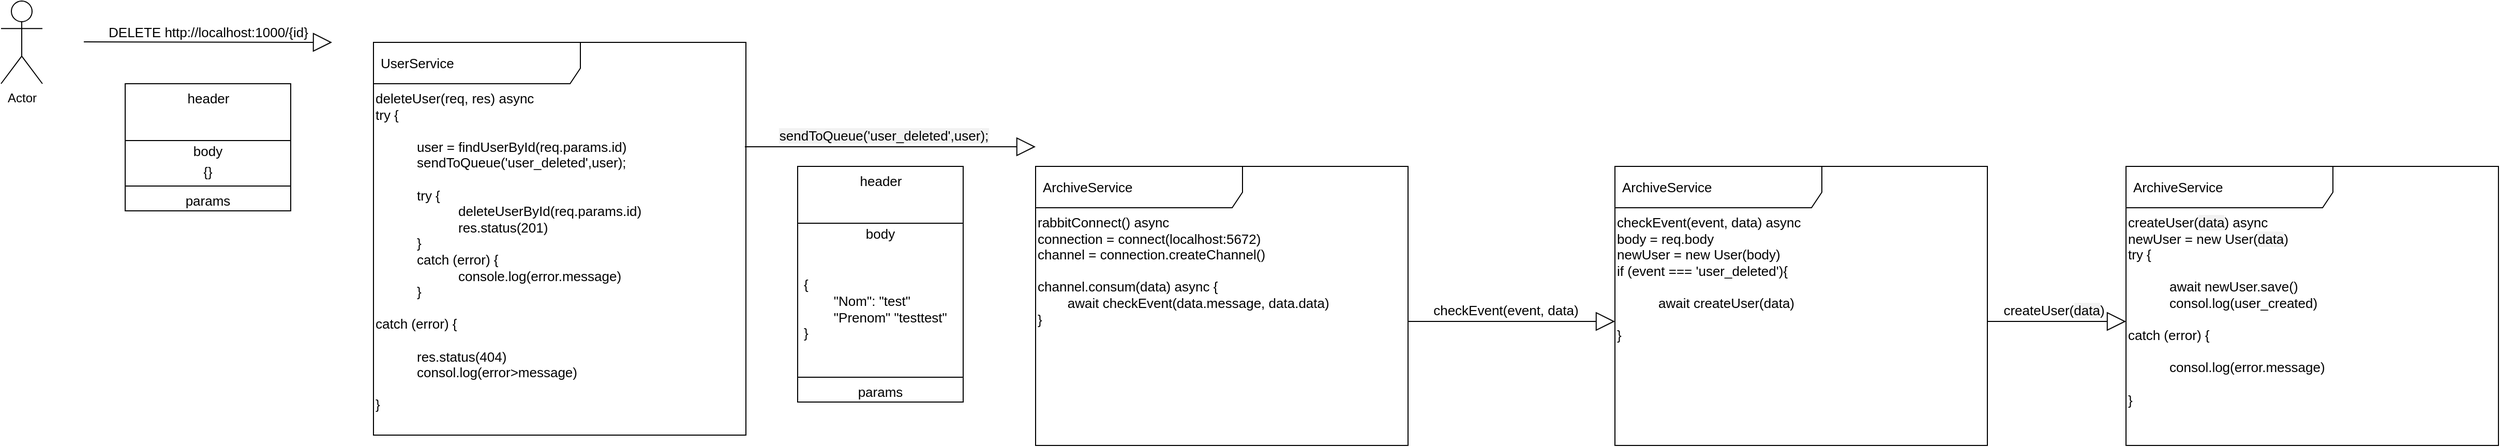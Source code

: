 <mxfile>
    <diagram id="wMarcMbl7NULjgTWVUC3" name="Page-1">
        <mxGraphModel dx="1318" dy="800" grid="1" gridSize="10" guides="1" tooltips="1" connect="1" arrows="1" fold="1" page="1" pageScale="1" pageWidth="827" pageHeight="1169" math="0" shadow="0">
            <root>
                <mxCell id="0"/>
                <mxCell id="1" parent="0"/>
                <mxCell id="13" value="UserService" style="shape=umlFrame;whiteSpace=wrap;html=1;width=200;height=40;boundedLbl=1;verticalAlign=middle;align=left;spacingLeft=5;fontSize=13;" parent="1" vertex="1">
                    <mxGeometry x="400" y="120" width="360" height="380" as="geometry"/>
                </mxCell>
                <mxCell id="2" value="Actor" style="shape=umlActor;verticalLabelPosition=bottom;verticalAlign=top;html=1;" parent="1" vertex="1">
                    <mxGeometry x="40" y="80" width="40" height="80" as="geometry"/>
                </mxCell>
                <mxCell id="4" value="DELETE http://localhost:1000/{id}" style="endArrow=block;endSize=16;endFill=0;html=1;fontSize=13;" parent="1" edge="1">
                    <mxGeometry x="-0.0" y="10" width="160" relative="1" as="geometry">
                        <mxPoint x="120" y="119.5" as="sourcePoint"/>
                        <mxPoint x="360" y="120" as="targetPoint"/>
                        <mxPoint as="offset"/>
                    </mxGeometry>
                </mxCell>
                <mxCell id="5" value="header" style="swimlane;fontStyle=0;align=center;verticalAlign=top;childLayout=stackLayout;horizontal=1;startSize=55;horizontalStack=0;resizeParent=1;resizeParentMax=0;resizeLast=0;collapsible=0;marginBottom=0;html=1;fontSize=13;" parent="1" vertex="1">
                    <mxGeometry x="160" y="160" width="160" height="123" as="geometry"/>
                </mxCell>
                <mxCell id="6" value="body" style="text;html=1;strokeColor=none;fillColor=none;align=center;verticalAlign=middle;spacingLeft=4;spacingRight=4;overflow=hidden;rotatable=0;points=[[0,0.5],[1,0.5]];portConstraint=eastwest;fontSize=13;" parent="5" vertex="1">
                    <mxGeometry y="55" width="160" height="20" as="geometry"/>
                </mxCell>
                <mxCell id="7" value="{}" style="text;html=1;strokeColor=none;fillColor=none;align=center;verticalAlign=middle;spacingLeft=4;spacingRight=4;overflow=hidden;rotatable=0;points=[[0,0.5],[1,0.5]];portConstraint=eastwest;fontSize=13;" parent="5" vertex="1">
                    <mxGeometry y="75" width="160" height="20" as="geometry"/>
                </mxCell>
                <mxCell id="10" value="" style="line;strokeWidth=1;fillColor=none;align=left;verticalAlign=middle;spacingTop=-1;spacingLeft=3;spacingRight=3;rotatable=0;labelPosition=right;points=[];portConstraint=eastwest;fontSize=13;" parent="5" vertex="1">
                    <mxGeometry y="95" width="160" height="8" as="geometry"/>
                </mxCell>
                <mxCell id="11" value="params" style="text;html=1;strokeColor=none;fillColor=none;align=center;verticalAlign=middle;spacingLeft=4;spacingRight=4;overflow=hidden;rotatable=0;points=[[0,0.5],[1,0.5]];portConstraint=eastwest;fontSize=13;" parent="5" vertex="1">
                    <mxGeometry y="103" width="160" height="20" as="geometry"/>
                </mxCell>
                <mxCell id="15" value="deleteUser(req, res) async&lt;br&gt;try {&lt;br&gt;&lt;br&gt;&lt;blockquote style=&quot;margin: 0 0 0 40px ; border: none ; padding: 0px&quot;&gt;user = findUserById(req.params.id)&lt;br&gt;sendToQueue('user_deleted',user);&lt;br&gt;&lt;/blockquote&gt;&lt;br&gt;&lt;span&gt;&#9;&lt;/span&gt;&lt;blockquote style=&quot;margin: 0 0 0 40px ; border: none ; padding: 0px&quot;&gt;try {&lt;blockquote style=&quot;margin: 0 0 0 40px ; border: none ; padding: 0px&quot;&gt;&lt;span&gt;deleteUserById(req.params.id)&lt;/span&gt;&lt;/blockquote&gt;&lt;blockquote style=&quot;margin: 0 0 0 40px ; border: none ; padding: 0px&quot;&gt;&lt;span&gt;res.status(201)&lt;/span&gt;&lt;/blockquote&gt;&lt;span&gt;}&lt;br&gt;&lt;/span&gt;catch (error) {&lt;blockquote style=&quot;margin: 0 0 0 40px ; border: none ; padding: 0px&quot;&gt;&lt;span&gt;console.log(error.message)&lt;/span&gt;&lt;/blockquote&gt;&lt;span&gt;}&lt;/span&gt;&lt;/blockquote&gt;&lt;span&gt;&lt;br&gt;catch (error) {&lt;br&gt;&lt;br&gt;&lt;/span&gt;&lt;blockquote style=&quot;margin: 0 0 0 40px ; border: none ; padding: 0px&quot;&gt;&lt;span&gt;res.status(404)&lt;br&gt;&lt;/span&gt;&lt;span&gt;consol.log(error&amp;gt;message)&lt;/span&gt;&lt;/blockquote&gt;&lt;span&gt;&lt;br&gt;}&lt;br&gt;&lt;/span&gt;" style="text;html=1;strokeColor=none;fillColor=none;align=left;verticalAlign=top;whiteSpace=wrap;rounded=0;fontSize=13;" parent="1" vertex="1">
                    <mxGeometry x="400" y="160" width="360" height="340" as="geometry"/>
                </mxCell>
                <mxCell id="16" value="&lt;span style=&quot;text-align: left ; background-color: rgba(127 , 127 , 127 , 0.1)&quot;&gt;sendToQueue('user_deleted',user);&lt;/span&gt;" style="endArrow=block;endSize=16;endFill=0;html=1;fontSize=13;" parent="1" edge="1">
                    <mxGeometry x="-0.047" y="11" width="160" relative="1" as="geometry">
                        <mxPoint x="759" y="221" as="sourcePoint"/>
                        <mxPoint x="1040" y="221" as="targetPoint"/>
                        <mxPoint as="offset"/>
                    </mxGeometry>
                </mxCell>
                <mxCell id="18" value="header" style="swimlane;fontStyle=0;align=center;verticalAlign=top;childLayout=stackLayout;horizontal=1;startSize=55;horizontalStack=0;resizeParent=1;resizeParentMax=0;resizeLast=0;collapsible=0;marginBottom=0;html=1;fontSize=13;" parent="1" vertex="1">
                    <mxGeometry x="810" y="240" width="160" height="228" as="geometry"/>
                </mxCell>
                <mxCell id="19" value="body" style="text;html=1;strokeColor=none;fillColor=none;align=center;verticalAlign=middle;spacingLeft=4;spacingRight=4;overflow=hidden;rotatable=0;points=[[0,0.5],[1,0.5]];portConstraint=eastwest;fontSize=13;" parent="18" vertex="1">
                    <mxGeometry y="55" width="160" height="20" as="geometry"/>
                </mxCell>
                <mxCell id="20" value="{&lt;br&gt;&lt;div&gt;&lt;span&gt;&lt;span style=&quot;white-space: pre&quot;&gt;&#9;&lt;/span&gt;&quot;Nom&quot;: &quot;test&quot;&lt;/span&gt;&lt;/div&gt;&lt;div&gt;&lt;span&gt;&lt;span style=&quot;white-space: pre&quot;&gt;&#9;&lt;/span&gt;&quot;Prenom&quot; &quot;testtest&quot;&lt;br&gt;&lt;/span&gt;&lt;/div&gt;}" style="text;html=1;strokeColor=none;fillColor=none;align=left;verticalAlign=middle;spacingLeft=4;spacingRight=4;overflow=hidden;rotatable=0;points=[[0,0.5],[1,0.5]];portConstraint=eastwest;fontSize=13;" parent="18" vertex="1">
                    <mxGeometry y="75" width="160" height="125" as="geometry"/>
                </mxCell>
                <mxCell id="21" value="" style="line;strokeWidth=1;fillColor=none;align=left;verticalAlign=middle;spacingTop=-1;spacingLeft=3;spacingRight=3;rotatable=0;labelPosition=right;points=[];portConstraint=eastwest;fontSize=13;" parent="18" vertex="1">
                    <mxGeometry y="200" width="160" height="8" as="geometry"/>
                </mxCell>
                <mxCell id="22" value="params" style="text;html=1;strokeColor=none;fillColor=none;align=center;verticalAlign=middle;spacingLeft=4;spacingRight=4;overflow=hidden;rotatable=0;points=[[0,0.5],[1,0.5]];portConstraint=eastwest;fontSize=13;" parent="18" vertex="1">
                    <mxGeometry y="208" width="160" height="20" as="geometry"/>
                </mxCell>
                <mxCell id="23" value="ArchiveService" style="shape=umlFrame;whiteSpace=wrap;html=1;width=200;height=40;boundedLbl=1;verticalAlign=middle;align=left;spacingLeft=5;fontSize=13;" parent="1" vertex="1">
                    <mxGeometry x="2094" y="240" width="360" height="270" as="geometry"/>
                </mxCell>
                <mxCell id="24" value="createUser(&lt;span style=&quot;background-color: rgba(127 , 127 , 127 , 0.1)&quot;&gt;data&lt;/span&gt;) async&lt;br&gt;newUser = new User(&lt;span style=&quot;background-color: rgba(127 , 127 , 127 , 0.1)&quot;&gt;data&lt;/span&gt;)&lt;br&gt;try {&lt;br&gt;&lt;br&gt;&lt;blockquote style=&quot;margin: 0 0 0 40px ; border: none ; padding: 0px&quot;&gt;await newUser.save()&lt;/blockquote&gt;&lt;blockquote style=&quot;margin: 0 0 0 40px ; border: none ; padding: 0px&quot;&gt;consol.log(user_created)&lt;/blockquote&gt;&lt;blockquote style=&quot;margin: 0 0 0 40px ; border: none ; padding: 0px&quot;&gt;&lt;span style=&quot;background-color: rgb(42 , 42 , 42)&quot;&gt;&lt;/span&gt;&lt;/blockquote&gt;&lt;span&gt;&lt;br&gt;catch (error) {&lt;br&gt;&lt;br&gt;&lt;/span&gt;&lt;blockquote style=&quot;margin: 0 0 0 40px ; border: none ; padding: 0px&quot;&gt;&lt;span&gt;consol.log(error.message)&lt;/span&gt;&lt;/blockquote&gt;&lt;span&gt;&lt;br&gt;}&lt;br&gt;&lt;/span&gt;" style="text;html=1;strokeColor=none;fillColor=none;align=left;verticalAlign=top;whiteSpace=wrap;rounded=0;fontSize=13;" parent="1" vertex="1">
                    <mxGeometry x="2094" y="280" width="360" height="220" as="geometry"/>
                </mxCell>
                <mxCell id="25" value="ArchiveService" style="shape=umlFrame;whiteSpace=wrap;html=1;width=200;height=40;boundedLbl=1;verticalAlign=middle;align=left;spacingLeft=5;fontSize=13;" vertex="1" parent="1">
                    <mxGeometry x="1600" y="240" width="360" height="270" as="geometry"/>
                </mxCell>
                <mxCell id="26" value="checkEvent(event, data) async&lt;br&gt;body = req.body&lt;br&gt;newUser = new User(body)&lt;br&gt;if (event === 'user_deleted'){&lt;br&gt;&lt;br&gt;&lt;blockquote style=&quot;margin: 0 0 0 40px ; border: none ; padding: 0px&quot;&gt;await createUser(data)&lt;br&gt;&lt;/blockquote&gt;&lt;span&gt;&lt;br&gt;}&lt;br&gt;&lt;/span&gt;" style="text;html=1;strokeColor=none;fillColor=none;align=left;verticalAlign=top;whiteSpace=wrap;rounded=0;fontSize=13;" vertex="1" parent="1">
                    <mxGeometry x="1600" y="280" width="360" height="220" as="geometry"/>
                </mxCell>
                <mxCell id="27" value="&lt;span style=&quot;text-align: left&quot;&gt;createUser(&lt;/span&gt;&lt;span style=&quot;text-align: left ; background-color: rgba(127 , 127 , 127 , 0.1)&quot;&gt;data&lt;/span&gt;&lt;span style=&quot;text-align: left&quot;&gt;)&lt;/span&gt;" style="endArrow=block;endSize=16;endFill=0;html=1;fontSize=13;" edge="1" parent="1" source="26" target="24">
                    <mxGeometry x="-0.047" y="11" width="160" relative="1" as="geometry">
                        <mxPoint x="1813" y="374.5" as="sourcePoint"/>
                        <mxPoint x="2094" y="374.5" as="targetPoint"/>
                        <mxPoint as="offset"/>
                    </mxGeometry>
                </mxCell>
                <mxCell id="29" value="ArchiveService" style="shape=umlFrame;whiteSpace=wrap;html=1;width=200;height=40;boundedLbl=1;verticalAlign=middle;align=left;spacingLeft=5;fontSize=13;" vertex="1" parent="1">
                    <mxGeometry x="1040" y="240" width="360" height="270" as="geometry"/>
                </mxCell>
                <mxCell id="30" value="rabbitConnect() async&lt;br&gt;connection = connect(localhost:5672)&lt;br&gt;channel = connection.createChannel()&lt;br&gt;&lt;span&gt;&lt;br&gt;channel.consum(data) async {&lt;br&gt;&lt;span style=&quot;white-space: pre&quot;&gt;&#9;&lt;/span&gt;await checkEvent(data.message, data.data)&lt;br&gt;}&lt;br&gt;&lt;/span&gt;" style="text;html=1;strokeColor=none;fillColor=none;align=left;verticalAlign=top;whiteSpace=wrap;rounded=0;fontSize=13;" vertex="1" parent="1">
                    <mxGeometry x="1040" y="280" width="360" height="220" as="geometry"/>
                </mxCell>
                <mxCell id="31" value="&lt;span style=&quot;text-align: left&quot;&gt;checkEvent(event, data)&amp;nbsp;&lt;/span&gt;" style="endArrow=block;endSize=16;endFill=0;html=1;fontSize=13;exitX=1;exitY=0.5;exitDx=0;exitDy=0;" edge="1" parent="1" source="30" target="26">
                    <mxGeometry x="-0.047" y="11" width="160" relative="1" as="geometry">
                        <mxPoint x="1390.0" y="380" as="sourcePoint"/>
                        <mxPoint x="1524" y="380" as="targetPoint"/>
                        <mxPoint as="offset"/>
                    </mxGeometry>
                </mxCell>
            </root>
        </mxGraphModel>
    </diagram>
</mxfile>
